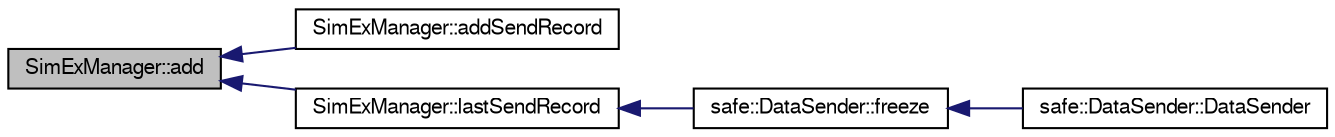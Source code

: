 digraph "SimExManager::add"
{
  bgcolor="transparent";
  edge [fontname="FreeSans",fontsize="10",labelfontname="FreeSans",labelfontsize="10"];
  node [fontname="FreeSans",fontsize="10",shape=record];
  rankdir="LR";
  Node1 [label="SimExManager::add",height=0.2,width=0.4,color="black", fillcolor="grey75", style="filled" fontcolor="black"];
  Node1 -> Node2 [dir="back",color="midnightblue",fontsize="10",style="solid",fontname="FreeSans"];
  Node2 [label="SimExManager::addSendRecord",height=0.2,width=0.4,color="black",URL="$classSimExManager.html#a0f3380b98c2b5df7f405baec3a64ed37"];
  Node1 -> Node3 [dir="back",color="midnightblue",fontsize="10",style="solid",fontname="FreeSans"];
  Node3 [label="SimExManager::lastSendRecord",height=0.2,width=0.4,color="black",URL="$classSimExManager.html#aecd7292ab1e8e417d6b7d57c10e52971"];
  Node3 -> Node4 [dir="back",color="midnightblue",fontsize="10",style="solid",fontname="FreeSans"];
  Node4 [label="safe::DataSender::freeze",height=0.2,width=0.4,color="black",URL="$classsafe_1_1DataSender.html#a0a33d17a5f0b91757aaee65ae29fdedf"];
  Node4 -> Node5 [dir="back",color="midnightblue",fontsize="10",style="solid",fontname="FreeSans"];
  Node5 [label="safe::DataSender::DataSender",height=0.2,width=0.4,color="black",URL="$classsafe_1_1DataSender.html#a7f2818630fca71d92179e12cf414fb16"];
}
